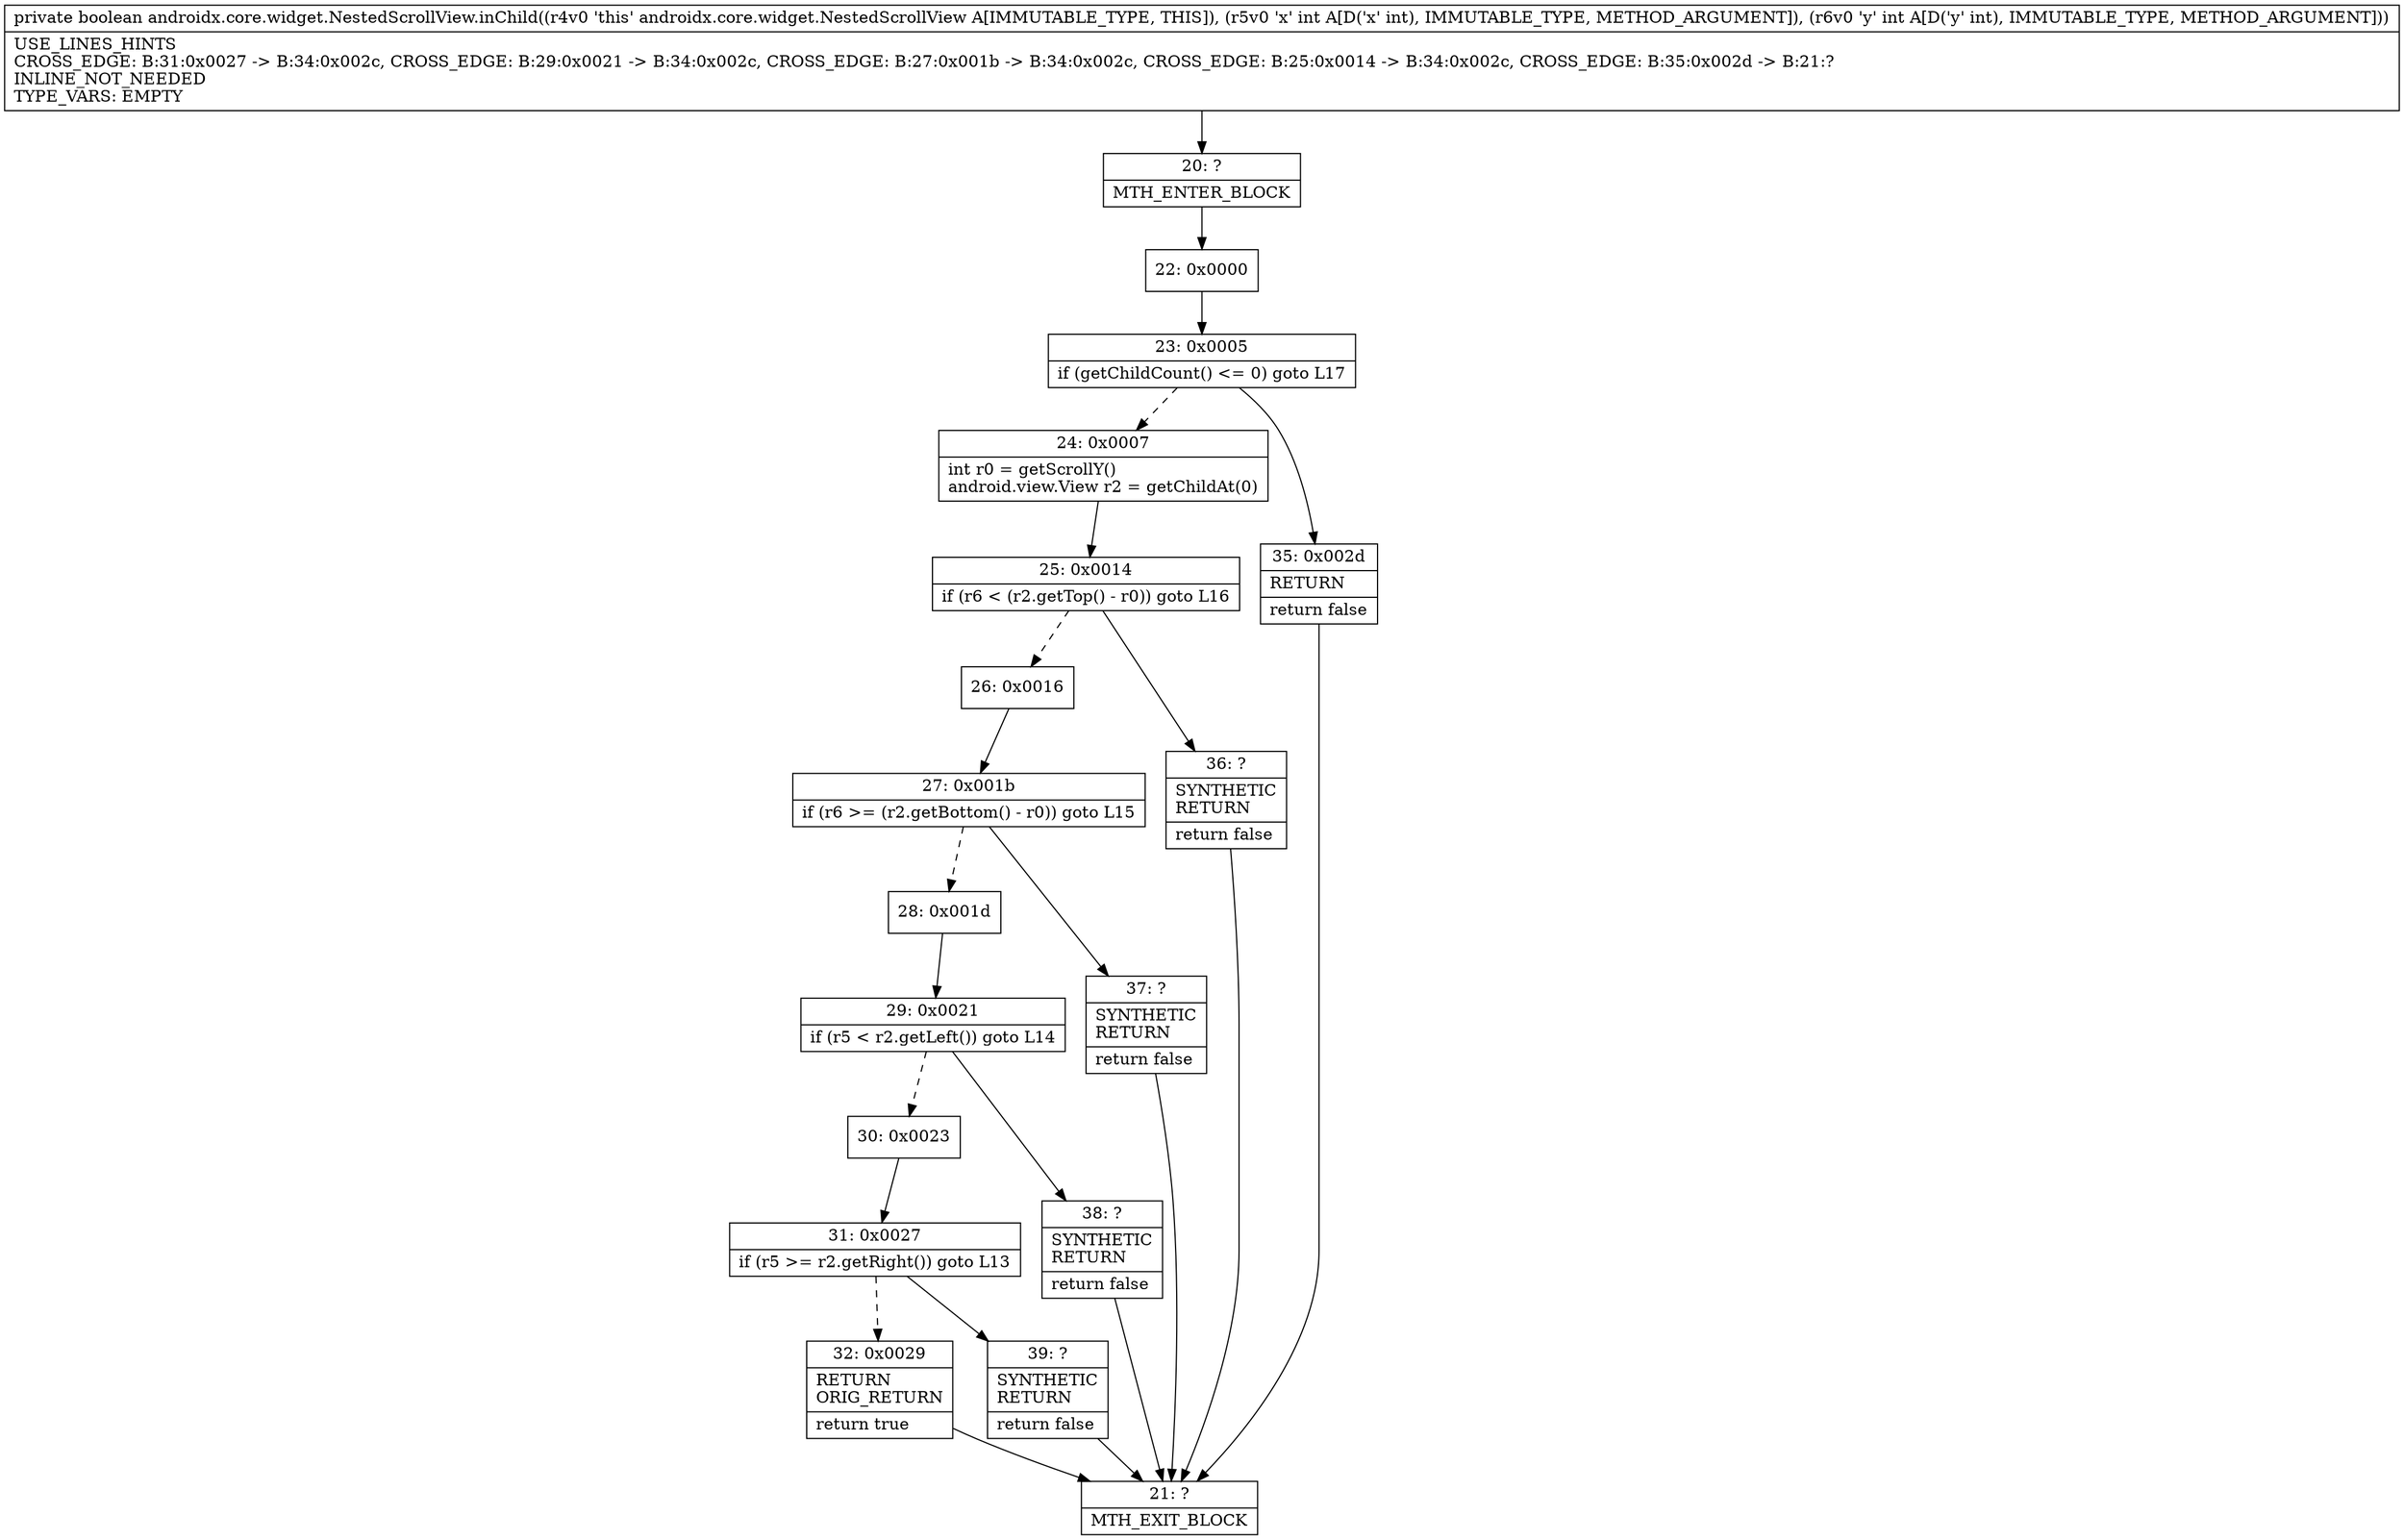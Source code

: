 digraph "CFG forandroidx.core.widget.NestedScrollView.inChild(II)Z" {
Node_20 [shape=record,label="{20\:\ ?|MTH_ENTER_BLOCK\l}"];
Node_22 [shape=record,label="{22\:\ 0x0000}"];
Node_23 [shape=record,label="{23\:\ 0x0005|if (getChildCount() \<= 0) goto L17\l}"];
Node_24 [shape=record,label="{24\:\ 0x0007|int r0 = getScrollY()\landroid.view.View r2 = getChildAt(0)\l}"];
Node_25 [shape=record,label="{25\:\ 0x0014|if (r6 \< (r2.getTop() \- r0)) goto L16\l}"];
Node_26 [shape=record,label="{26\:\ 0x0016}"];
Node_27 [shape=record,label="{27\:\ 0x001b|if (r6 \>= (r2.getBottom() \- r0)) goto L15\l}"];
Node_28 [shape=record,label="{28\:\ 0x001d}"];
Node_29 [shape=record,label="{29\:\ 0x0021|if (r5 \< r2.getLeft()) goto L14\l}"];
Node_30 [shape=record,label="{30\:\ 0x0023}"];
Node_31 [shape=record,label="{31\:\ 0x0027|if (r5 \>= r2.getRight()) goto L13\l}"];
Node_32 [shape=record,label="{32\:\ 0x0029|RETURN\lORIG_RETURN\l|return true\l}"];
Node_21 [shape=record,label="{21\:\ ?|MTH_EXIT_BLOCK\l}"];
Node_39 [shape=record,label="{39\:\ ?|SYNTHETIC\lRETURN\l|return false\l}"];
Node_38 [shape=record,label="{38\:\ ?|SYNTHETIC\lRETURN\l|return false\l}"];
Node_37 [shape=record,label="{37\:\ ?|SYNTHETIC\lRETURN\l|return false\l}"];
Node_36 [shape=record,label="{36\:\ ?|SYNTHETIC\lRETURN\l|return false\l}"];
Node_35 [shape=record,label="{35\:\ 0x002d|RETURN\l|return false\l}"];
MethodNode[shape=record,label="{private boolean androidx.core.widget.NestedScrollView.inChild((r4v0 'this' androidx.core.widget.NestedScrollView A[IMMUTABLE_TYPE, THIS]), (r5v0 'x' int A[D('x' int), IMMUTABLE_TYPE, METHOD_ARGUMENT]), (r6v0 'y' int A[D('y' int), IMMUTABLE_TYPE, METHOD_ARGUMENT]))  | USE_LINES_HINTS\lCROSS_EDGE: B:31:0x0027 \-\> B:34:0x002c, CROSS_EDGE: B:29:0x0021 \-\> B:34:0x002c, CROSS_EDGE: B:27:0x001b \-\> B:34:0x002c, CROSS_EDGE: B:25:0x0014 \-\> B:34:0x002c, CROSS_EDGE: B:35:0x002d \-\> B:21:?\lINLINE_NOT_NEEDED\lTYPE_VARS: EMPTY\l}"];
MethodNode -> Node_20;Node_20 -> Node_22;
Node_22 -> Node_23;
Node_23 -> Node_24[style=dashed];
Node_23 -> Node_35;
Node_24 -> Node_25;
Node_25 -> Node_26[style=dashed];
Node_25 -> Node_36;
Node_26 -> Node_27;
Node_27 -> Node_28[style=dashed];
Node_27 -> Node_37;
Node_28 -> Node_29;
Node_29 -> Node_30[style=dashed];
Node_29 -> Node_38;
Node_30 -> Node_31;
Node_31 -> Node_32[style=dashed];
Node_31 -> Node_39;
Node_32 -> Node_21;
Node_39 -> Node_21;
Node_38 -> Node_21;
Node_37 -> Node_21;
Node_36 -> Node_21;
Node_35 -> Node_21;
}

